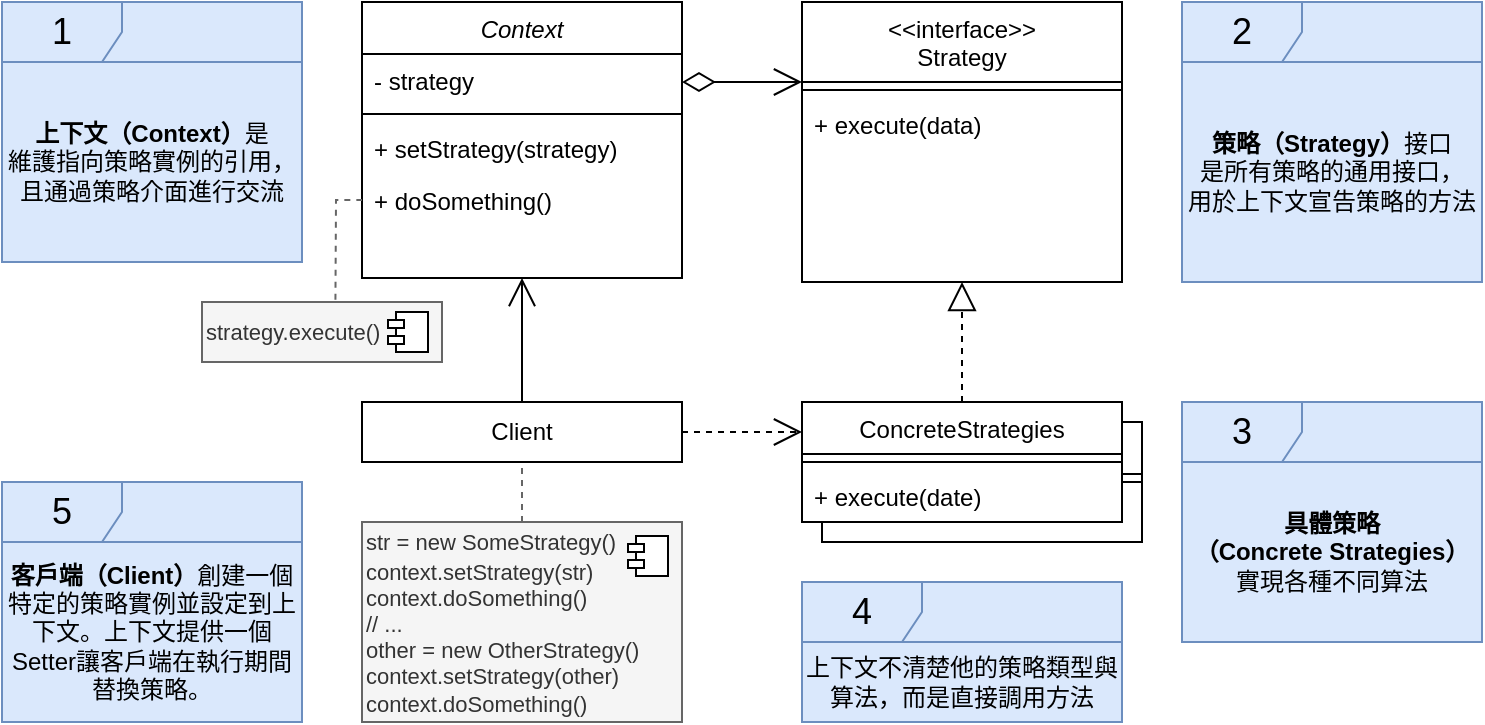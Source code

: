 <mxfile version="22.1.18" type="device">
  <diagram id="C5RBs43oDa-KdzZeNtuy" name="Page-1">
    <mxGraphModel dx="1195" dy="622" grid="1" gridSize="10" guides="1" tooltips="1" connect="1" arrows="1" fold="1" page="1" pageScale="1" pageWidth="827" pageHeight="1169" math="0" shadow="0">
      <root>
        <mxCell id="WIyWlLk6GJQsqaUBKTNV-0" />
        <mxCell id="WIyWlLk6GJQsqaUBKTNV-1" parent="WIyWlLk6GJQsqaUBKTNV-0" />
        <mxCell id="shsRv7zXWBH8EdQl9iQL-8" value="" style="group" vertex="1" connectable="0" parent="WIyWlLk6GJQsqaUBKTNV-1">
          <mxGeometry x="450" y="330" width="160" height="60" as="geometry" />
        </mxCell>
        <mxCell id="shsRv7zXWBH8EdQl9iQL-5" value="" style="rounded=0;whiteSpace=wrap;html=1;movable=1;resizable=1;rotatable=1;deletable=1;editable=1;locked=0;connectable=1;" vertex="1" parent="shsRv7zXWBH8EdQl9iQL-8">
          <mxGeometry width="160" height="60" as="geometry" />
        </mxCell>
        <mxCell id="shsRv7zXWBH8EdQl9iQL-6" value="" style="endArrow=none;html=1;rounded=0;entryX=1;entryY=0.5;entryDx=0;entryDy=0;exitX=0;exitY=0.5;exitDx=0;exitDy=0;" edge="1" parent="shsRv7zXWBH8EdQl9iQL-8" source="shsRv7zXWBH8EdQl9iQL-5" target="shsRv7zXWBH8EdQl9iQL-5">
          <mxGeometry width="50" height="50" relative="1" as="geometry">
            <mxPoint x="-150" y="200" as="sourcePoint" />
            <mxPoint x="-100" y="150" as="targetPoint" />
          </mxGeometry>
        </mxCell>
        <mxCell id="shsRv7zXWBH8EdQl9iQL-7" value="" style="endArrow=none;html=1;rounded=0;entryX=1;entryY=0.5;entryDx=0;entryDy=0;exitX=0;exitY=0.5;exitDx=0;exitDy=0;movable=1;resizable=1;rotatable=1;deletable=1;editable=1;locked=0;connectable=1;" edge="1" parent="shsRv7zXWBH8EdQl9iQL-8">
          <mxGeometry width="50" height="50" relative="1" as="geometry">
            <mxPoint y="26" as="sourcePoint" />
            <mxPoint x="160" y="26" as="targetPoint" />
          </mxGeometry>
        </mxCell>
        <mxCell id="shsRv7zXWBH8EdQl9iQL-9" value="" style="rounded=0;whiteSpace=wrap;html=1;" vertex="1" parent="WIyWlLk6GJQsqaUBKTNV-1">
          <mxGeometry x="440" y="320" width="160" height="60" as="geometry" />
        </mxCell>
        <mxCell id="zkfFHV4jXpPFQw0GAbJ--0" value="Context" style="swimlane;fontStyle=2;align=center;verticalAlign=top;childLayout=stackLayout;horizontal=1;startSize=26;horizontalStack=0;resizeParent=1;resizeLast=0;collapsible=1;marginBottom=0;rounded=0;shadow=0;strokeWidth=1;" parent="WIyWlLk6GJQsqaUBKTNV-1" vertex="1">
          <mxGeometry x="220" y="120" width="160" height="138" as="geometry">
            <mxRectangle x="230" y="140" width="160" height="26" as="alternateBounds" />
          </mxGeometry>
        </mxCell>
        <mxCell id="zkfFHV4jXpPFQw0GAbJ--1" value="- strategy" style="text;align=left;verticalAlign=top;spacingLeft=4;spacingRight=4;overflow=hidden;rotatable=0;points=[[0,0.5],[1,0.5]];portConstraint=eastwest;" parent="zkfFHV4jXpPFQw0GAbJ--0" vertex="1">
          <mxGeometry y="26" width="160" height="26" as="geometry" />
        </mxCell>
        <mxCell id="zkfFHV4jXpPFQw0GAbJ--4" value="" style="line;html=1;strokeWidth=1;align=left;verticalAlign=middle;spacingTop=-1;spacingLeft=3;spacingRight=3;rotatable=0;labelPosition=right;points=[];portConstraint=eastwest;" parent="zkfFHV4jXpPFQw0GAbJ--0" vertex="1">
          <mxGeometry y="52" width="160" height="8" as="geometry" />
        </mxCell>
        <mxCell id="zkfFHV4jXpPFQw0GAbJ--5" value="+ setStrategy(strategy)" style="text;align=left;verticalAlign=top;spacingLeft=4;spacingRight=4;overflow=hidden;rotatable=0;points=[[0,0.5],[1,0.5]];portConstraint=eastwest;" parent="zkfFHV4jXpPFQw0GAbJ--0" vertex="1">
          <mxGeometry y="60" width="160" height="26" as="geometry" />
        </mxCell>
        <mxCell id="shsRv7zXWBH8EdQl9iQL-0" value="+ doSomething()" style="text;align=left;verticalAlign=top;spacingLeft=4;spacingRight=4;overflow=hidden;rotatable=0;points=[[0,0.5],[1,0.5]];portConstraint=eastwest;" vertex="1" parent="zkfFHV4jXpPFQw0GAbJ--0">
          <mxGeometry y="86" width="160" height="26" as="geometry" />
        </mxCell>
        <mxCell id="zkfFHV4jXpPFQw0GAbJ--13" value="ConcreteStrategies" style="swimlane;fontStyle=0;align=center;verticalAlign=top;childLayout=stackLayout;horizontal=1;startSize=26;horizontalStack=0;resizeParent=1;resizeLast=0;collapsible=1;marginBottom=0;rounded=0;shadow=0;strokeWidth=1;" parent="WIyWlLk6GJQsqaUBKTNV-1" vertex="1">
          <mxGeometry x="440" y="320" width="160" height="60" as="geometry">
            <mxRectangle x="340" y="380" width="170" height="26" as="alternateBounds" />
          </mxGeometry>
        </mxCell>
        <mxCell id="zkfFHV4jXpPFQw0GAbJ--15" value="" style="line;html=1;strokeWidth=1;align=left;verticalAlign=middle;spacingTop=-1;spacingLeft=3;spacingRight=3;rotatable=0;labelPosition=right;points=[];portConstraint=eastwest;" parent="zkfFHV4jXpPFQw0GAbJ--13" vertex="1">
          <mxGeometry y="26" width="160" height="8" as="geometry" />
        </mxCell>
        <mxCell id="shsRv7zXWBH8EdQl9iQL-1" value="+ execute(date)" style="text;align=left;verticalAlign=top;spacingLeft=4;spacingRight=4;overflow=hidden;rotatable=0;points=[[0,0.5],[1,0.5]];portConstraint=eastwest;" vertex="1" parent="zkfFHV4jXpPFQw0GAbJ--13">
          <mxGeometry y="34" width="160" height="26" as="geometry" />
        </mxCell>
        <mxCell id="zkfFHV4jXpPFQw0GAbJ--17" value="&lt;&lt;interface&gt;&gt;&#xa;Strategy" style="swimlane;fontStyle=0;align=center;verticalAlign=top;childLayout=stackLayout;horizontal=1;startSize=40;horizontalStack=0;resizeParent=1;resizeLast=0;collapsible=1;marginBottom=0;rounded=0;shadow=0;strokeWidth=1;" parent="WIyWlLk6GJQsqaUBKTNV-1" vertex="1">
          <mxGeometry x="440" y="120" width="160" height="140" as="geometry">
            <mxRectangle x="550" y="140" width="160" height="26" as="alternateBounds" />
          </mxGeometry>
        </mxCell>
        <mxCell id="zkfFHV4jXpPFQw0GAbJ--23" value="" style="line;html=1;strokeWidth=1;align=left;verticalAlign=middle;spacingTop=-1;spacingLeft=3;spacingRight=3;rotatable=0;labelPosition=right;points=[];portConstraint=eastwest;" parent="zkfFHV4jXpPFQw0GAbJ--17" vertex="1">
          <mxGeometry y="40" width="160" height="8" as="geometry" />
        </mxCell>
        <mxCell id="zkfFHV4jXpPFQw0GAbJ--25" value="+ execute(data)" style="text;align=left;verticalAlign=top;spacingLeft=4;spacingRight=4;overflow=hidden;rotatable=0;points=[[0,0.5],[1,0.5]];portConstraint=eastwest;" parent="zkfFHV4jXpPFQw0GAbJ--17" vertex="1">
          <mxGeometry y="48" width="160" height="26" as="geometry" />
        </mxCell>
        <mxCell id="shsRv7zXWBH8EdQl9iQL-10" value="Client" style="rounded=0;whiteSpace=wrap;html=1;" vertex="1" parent="WIyWlLk6GJQsqaUBKTNV-1">
          <mxGeometry x="220" y="320" width="160" height="30" as="geometry" />
        </mxCell>
        <mxCell id="shsRv7zXWBH8EdQl9iQL-16" value="" style="endArrow=open;html=1;endSize=12;startArrow=diamondThin;startSize=14;startFill=0;edgeStyle=orthogonalEdgeStyle;align=left;verticalAlign=bottom;rounded=0;" edge="1" parent="WIyWlLk6GJQsqaUBKTNV-1">
          <mxGeometry x="-1" y="3" relative="1" as="geometry">
            <mxPoint x="380" y="160" as="sourcePoint" />
            <mxPoint x="440" y="160" as="targetPoint" />
          </mxGeometry>
        </mxCell>
        <mxCell id="shsRv7zXWBH8EdQl9iQL-17" value="" style="endArrow=block;dashed=1;endFill=0;endSize=12;html=1;rounded=0;exitX=0.5;exitY=0;exitDx=0;exitDy=0;entryX=0.5;entryY=1;entryDx=0;entryDy=0;" edge="1" parent="WIyWlLk6GJQsqaUBKTNV-1" source="zkfFHV4jXpPFQw0GAbJ--13" target="zkfFHV4jXpPFQw0GAbJ--17">
          <mxGeometry width="160" relative="1" as="geometry">
            <mxPoint x="220" y="420" as="sourcePoint" />
            <mxPoint x="380" y="420" as="targetPoint" />
          </mxGeometry>
        </mxCell>
        <mxCell id="shsRv7zXWBH8EdQl9iQL-19" value="" style="endArrow=open;endFill=1;endSize=12;html=1;rounded=0;exitX=0.5;exitY=0;exitDx=0;exitDy=0;entryX=0.5;entryY=1;entryDx=0;entryDy=0;" edge="1" parent="WIyWlLk6GJQsqaUBKTNV-1" source="shsRv7zXWBH8EdQl9iQL-10" target="zkfFHV4jXpPFQw0GAbJ--0">
          <mxGeometry width="160" relative="1" as="geometry">
            <mxPoint x="140" y="420" as="sourcePoint" />
            <mxPoint x="300" y="420" as="targetPoint" />
          </mxGeometry>
        </mxCell>
        <mxCell id="shsRv7zXWBH8EdQl9iQL-18" value="" style="endArrow=open;endSize=12;dashed=1;html=1;rounded=0;exitX=1;exitY=0.5;exitDx=0;exitDy=0;entryX=0;entryY=0.25;entryDx=0;entryDy=0;" edge="1" parent="WIyWlLk6GJQsqaUBKTNV-1" source="shsRv7zXWBH8EdQl9iQL-10" target="zkfFHV4jXpPFQw0GAbJ--13">
          <mxGeometry width="160" relative="1" as="geometry">
            <mxPoint x="380" y="340" as="sourcePoint" />
            <mxPoint x="540" y="340" as="targetPoint" />
          </mxGeometry>
        </mxCell>
        <mxCell id="shsRv7zXWBH8EdQl9iQL-20" value="&lt;font style=&quot;font-size: 11px;&quot;&gt;str = new SomeStrategy()&lt;br&gt;context.setStrategy(str)&lt;br&gt;&lt;/font&gt;&lt;div style=&quot;font-size: 11px;&quot;&gt;&lt;span style=&quot;background-color: initial;&quot;&gt;&lt;font style=&quot;font-size: 11px;&quot;&gt;context.doSomething()&lt;/font&gt;&lt;/span&gt;&lt;/div&gt;&lt;div style=&quot;font-size: 11px;&quot;&gt;&lt;span style=&quot;background-color: initial;&quot;&gt;&lt;font style=&quot;font-size: 11px;&quot;&gt;// ...&lt;/font&gt;&lt;/span&gt;&lt;/div&gt;&lt;div style=&quot;font-size: 11px;&quot;&gt;&lt;span style=&quot;background-color: initial;&quot;&gt;&lt;font style=&quot;font-size: 11px;&quot;&gt;other = new OtherStrategy()&lt;/font&gt;&lt;/span&gt;&lt;/div&gt;&lt;div style=&quot;font-size: 11px;&quot;&gt;&lt;span style=&quot;background-color: initial;&quot;&gt;&lt;font style=&quot;font-size: 11px;&quot;&gt;context.setStrategy(other)&lt;/font&gt;&lt;/span&gt;&lt;/div&gt;&lt;div style=&quot;font-size: 11px;&quot;&gt;&lt;span style=&quot;background-color: initial;&quot;&gt;&lt;font style=&quot;font-size: 11px;&quot;&gt;context.doSomething()&lt;/font&gt;&lt;/span&gt;&lt;/div&gt;" style="html=1;dropTarget=0;whiteSpace=wrap;align=left;fillColor=#f5f5f5;fontColor=#333333;strokeColor=#666666;" vertex="1" parent="WIyWlLk6GJQsqaUBKTNV-1">
          <mxGeometry x="220" y="380" width="160" height="100" as="geometry" />
        </mxCell>
        <mxCell id="shsRv7zXWBH8EdQl9iQL-21" value="" style="shape=module;jettyWidth=8;jettyHeight=4;" vertex="1" parent="shsRv7zXWBH8EdQl9iQL-20">
          <mxGeometry x="1" width="20" height="20" relative="1" as="geometry">
            <mxPoint x="-27" y="7" as="offset" />
          </mxGeometry>
        </mxCell>
        <mxCell id="shsRv7zXWBH8EdQl9iQL-22" value="" style="endArrow=none;dashed=1;html=1;rounded=0;entryX=0.5;entryY=1;entryDx=0;entryDy=0;fillColor=#f5f5f5;strokeColor=#666666;" edge="1" parent="WIyWlLk6GJQsqaUBKTNV-1" source="shsRv7zXWBH8EdQl9iQL-20" target="shsRv7zXWBH8EdQl9iQL-10">
          <mxGeometry width="50" height="50" relative="1" as="geometry">
            <mxPoint x="160" y="410" as="sourcePoint" />
            <mxPoint x="210" y="360" as="targetPoint" />
          </mxGeometry>
        </mxCell>
        <mxCell id="shsRv7zXWBH8EdQl9iQL-24" value="&lt;span style=&quot;font-size: 11px;&quot;&gt;strategy.execute()&lt;/span&gt;" style="html=1;dropTarget=0;whiteSpace=wrap;align=left;fillColor=#f5f5f5;fontColor=#333333;strokeColor=#666666;" vertex="1" parent="WIyWlLk6GJQsqaUBKTNV-1">
          <mxGeometry x="140" y="270" width="120" height="30" as="geometry" />
        </mxCell>
        <mxCell id="shsRv7zXWBH8EdQl9iQL-25" value="" style="shape=module;jettyWidth=8;jettyHeight=4;" vertex="1" parent="shsRv7zXWBH8EdQl9iQL-24">
          <mxGeometry x="1" width="20" height="20" relative="1" as="geometry">
            <mxPoint x="-27" y="5" as="offset" />
          </mxGeometry>
        </mxCell>
        <mxCell id="shsRv7zXWBH8EdQl9iQL-26" value="" style="endArrow=none;dashed=1;html=1;rounded=0;entryX=0;entryY=0.5;entryDx=0;entryDy=0;fillColor=#f5f5f5;strokeColor=#666666;exitX=0.556;exitY=-0.039;exitDx=0;exitDy=0;exitPerimeter=0;" edge="1" parent="WIyWlLk6GJQsqaUBKTNV-1" source="shsRv7zXWBH8EdQl9iQL-24" target="shsRv7zXWBH8EdQl9iQL-0">
          <mxGeometry width="50" height="50" relative="1" as="geometry">
            <mxPoint x="190" y="270" as="sourcePoint" />
            <mxPoint x="190" y="240" as="targetPoint" />
            <Array as="points">
              <mxPoint x="207" y="219" />
            </Array>
          </mxGeometry>
        </mxCell>
        <mxCell id="shsRv7zXWBH8EdQl9iQL-45" value="" style="group;fillColor=#dae8fc;strokeColor=#6c8ebf;container=0;" vertex="1" connectable="0" parent="WIyWlLk6GJQsqaUBKTNV-1">
          <mxGeometry x="40" y="360" width="150" height="120" as="geometry" />
        </mxCell>
        <mxCell id="shsRv7zXWBH8EdQl9iQL-48" value="" style="group" vertex="1" connectable="0" parent="WIyWlLk6GJQsqaUBKTNV-1">
          <mxGeometry x="40" y="120" width="150" height="130" as="geometry" />
        </mxCell>
        <mxCell id="shsRv7zXWBH8EdQl9iQL-35" value="" style="group;fillColor=#dae8fc;strokeColor=#6c8ebf;container=0;" vertex="1" connectable="0" parent="shsRv7zXWBH8EdQl9iQL-48">
          <mxGeometry width="150" height="130" as="geometry" />
        </mxCell>
        <mxCell id="shsRv7zXWBH8EdQl9iQL-33" value="&lt;b&gt;上下文（Context）&lt;/b&gt;是&lt;br&gt;維護指向&lt;span style=&quot;&quot;&gt;策略實例的引用，&lt;br&gt;&lt;/span&gt;&lt;span style=&quot;&quot;&gt;且通過策略介面&lt;/span&gt;&lt;span style=&quot;&quot;&gt;進行交流&lt;/span&gt;" style="html=1;whiteSpace=wrap;fillColor=#dae8fc;strokeColor=#6c8ebf;" vertex="1" parent="shsRv7zXWBH8EdQl9iQL-48">
          <mxGeometry y="30" width="150" height="100" as="geometry" />
        </mxCell>
        <mxCell id="shsRv7zXWBH8EdQl9iQL-31" value="&lt;font style=&quot;font-size: 18px;&quot;&gt;1&lt;/font&gt;" style="shape=umlFrame;whiteSpace=wrap;html=1;pointerEvents=0;fillColor=#dae8fc;strokeColor=#6c8ebf;" vertex="1" parent="shsRv7zXWBH8EdQl9iQL-48">
          <mxGeometry width="150" height="130" as="geometry" />
        </mxCell>
        <mxCell id="shsRv7zXWBH8EdQl9iQL-49" value="" style="group" vertex="1" connectable="0" parent="WIyWlLk6GJQsqaUBKTNV-1">
          <mxGeometry x="630" y="120" width="150" height="140" as="geometry" />
        </mxCell>
        <mxCell id="shsRv7zXWBH8EdQl9iQL-36" value="" style="group;fillColor=#dae8fc;strokeColor=#6c8ebf;container=0;" vertex="1" connectable="0" parent="shsRv7zXWBH8EdQl9iQL-49">
          <mxGeometry width="150" height="140" as="geometry" />
        </mxCell>
        <mxCell id="shsRv7zXWBH8EdQl9iQL-37" value="&lt;b&gt;策略（Strategy）&lt;/b&gt;接口&lt;br&gt;是所有策略的通用接口，&lt;br&gt;用於上下文宣告策略的方法" style="html=1;whiteSpace=wrap;fillColor=#dae8fc;strokeColor=#6c8ebf;" vertex="1" parent="shsRv7zXWBH8EdQl9iQL-49">
          <mxGeometry y="30" width="150" height="110" as="geometry" />
        </mxCell>
        <mxCell id="shsRv7zXWBH8EdQl9iQL-38" value="&lt;font style=&quot;font-size: 18px;&quot;&gt;2&lt;/font&gt;" style="shape=umlFrame;whiteSpace=wrap;html=1;pointerEvents=0;fillColor=#dae8fc;strokeColor=#6c8ebf;" vertex="1" parent="shsRv7zXWBH8EdQl9iQL-49">
          <mxGeometry width="150" height="140" as="geometry" />
        </mxCell>
        <mxCell id="shsRv7zXWBH8EdQl9iQL-50" value="" style="group" vertex="1" connectable="0" parent="WIyWlLk6GJQsqaUBKTNV-1">
          <mxGeometry x="630" y="320" width="150" height="120" as="geometry" />
        </mxCell>
        <mxCell id="shsRv7zXWBH8EdQl9iQL-39" value="" style="group;fillColor=#dae8fc;strokeColor=#6c8ebf;container=0;" vertex="1" connectable="0" parent="shsRv7zXWBH8EdQl9iQL-50">
          <mxGeometry width="150" height="120" as="geometry" />
        </mxCell>
        <mxCell id="shsRv7zXWBH8EdQl9iQL-40" value="&lt;b&gt;具體策略&lt;br&gt;（Concrete Strategies）&lt;br&gt;&lt;/b&gt;實現各種不同算法" style="html=1;whiteSpace=wrap;fillColor=#dae8fc;strokeColor=#6c8ebf;align=center;" vertex="1" parent="shsRv7zXWBH8EdQl9iQL-50">
          <mxGeometry y="30" width="150" height="90" as="geometry" />
        </mxCell>
        <mxCell id="shsRv7zXWBH8EdQl9iQL-41" value="&lt;font style=&quot;font-size: 18px;&quot;&gt;3&lt;/font&gt;" style="shape=umlFrame;whiteSpace=wrap;html=1;pointerEvents=0;fillColor=#dae8fc;strokeColor=#6c8ebf;" vertex="1" parent="shsRv7zXWBH8EdQl9iQL-50">
          <mxGeometry width="150" height="120.0" as="geometry" />
        </mxCell>
        <mxCell id="shsRv7zXWBH8EdQl9iQL-51" value="" style="group" vertex="1" connectable="0" parent="WIyWlLk6GJQsqaUBKTNV-1">
          <mxGeometry x="440" y="410" width="160" height="70" as="geometry" />
        </mxCell>
        <mxCell id="shsRv7zXWBH8EdQl9iQL-42" value="" style="group;fillColor=#dae8fc;strokeColor=#6c8ebf;container=0;" vertex="1" connectable="0" parent="shsRv7zXWBH8EdQl9iQL-51">
          <mxGeometry width="160" height="70" as="geometry" />
        </mxCell>
        <mxCell id="shsRv7zXWBH8EdQl9iQL-43" value="上下文不清楚他的策略類型與算法，而是直接調用方法" style="html=1;whiteSpace=wrap;fillColor=#dae8fc;strokeColor=#6c8ebf;align=center;" vertex="1" parent="shsRv7zXWBH8EdQl9iQL-51">
          <mxGeometry y="30" width="160" height="40" as="geometry" />
        </mxCell>
        <mxCell id="shsRv7zXWBH8EdQl9iQL-44" value="&lt;span style=&quot;font-size: 18px;&quot;&gt;4&lt;/span&gt;" style="shape=umlFrame;whiteSpace=wrap;html=1;pointerEvents=0;fillColor=#dae8fc;strokeColor=#6c8ebf;" vertex="1" parent="shsRv7zXWBH8EdQl9iQL-51">
          <mxGeometry width="160" height="70.0" as="geometry" />
        </mxCell>
        <mxCell id="shsRv7zXWBH8EdQl9iQL-46" value="&lt;b&gt;客戶端（Client）&lt;/b&gt;創建一個特定的策略實例並設定到上下文。上下文提供一個Setter讓客戶端在執行期間替換策略。" style="html=1;whiteSpace=wrap;fillColor=#dae8fc;strokeColor=#6c8ebf;align=center;" vertex="1" parent="WIyWlLk6GJQsqaUBKTNV-1">
          <mxGeometry x="40" y="390" width="150" height="90" as="geometry" />
        </mxCell>
        <mxCell id="shsRv7zXWBH8EdQl9iQL-47" value="&lt;span style=&quot;font-size: 18px;&quot;&gt;5&lt;/span&gt;" style="shape=umlFrame;whiteSpace=wrap;html=1;pointerEvents=0;fillColor=#dae8fc;strokeColor=#6c8ebf;" vertex="1" parent="WIyWlLk6GJQsqaUBKTNV-1">
          <mxGeometry x="40" y="360" width="150" height="120.0" as="geometry" />
        </mxCell>
      </root>
    </mxGraphModel>
  </diagram>
</mxfile>
